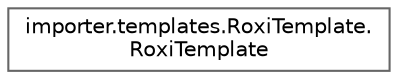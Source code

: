 digraph "Graphical Class Hierarchy"
{
 // LATEX_PDF_SIZE
  bgcolor="transparent";
  edge [fontname=Helvetica,fontsize=10,labelfontname=Helvetica,labelfontsize=10];
  node [fontname=Helvetica,fontsize=10,shape=box,height=0.2,width=0.4];
  rankdir="LR";
  Node0 [id="Node000000",label="importer.templates.RoxiTemplate.\lRoxiTemplate",height=0.2,width=0.4,color="grey40", fillcolor="white", style="filled",URL="$classimporter_1_1templates_1_1_roxi_template_1_1_roxi_template.html",tooltip=" "];
}
